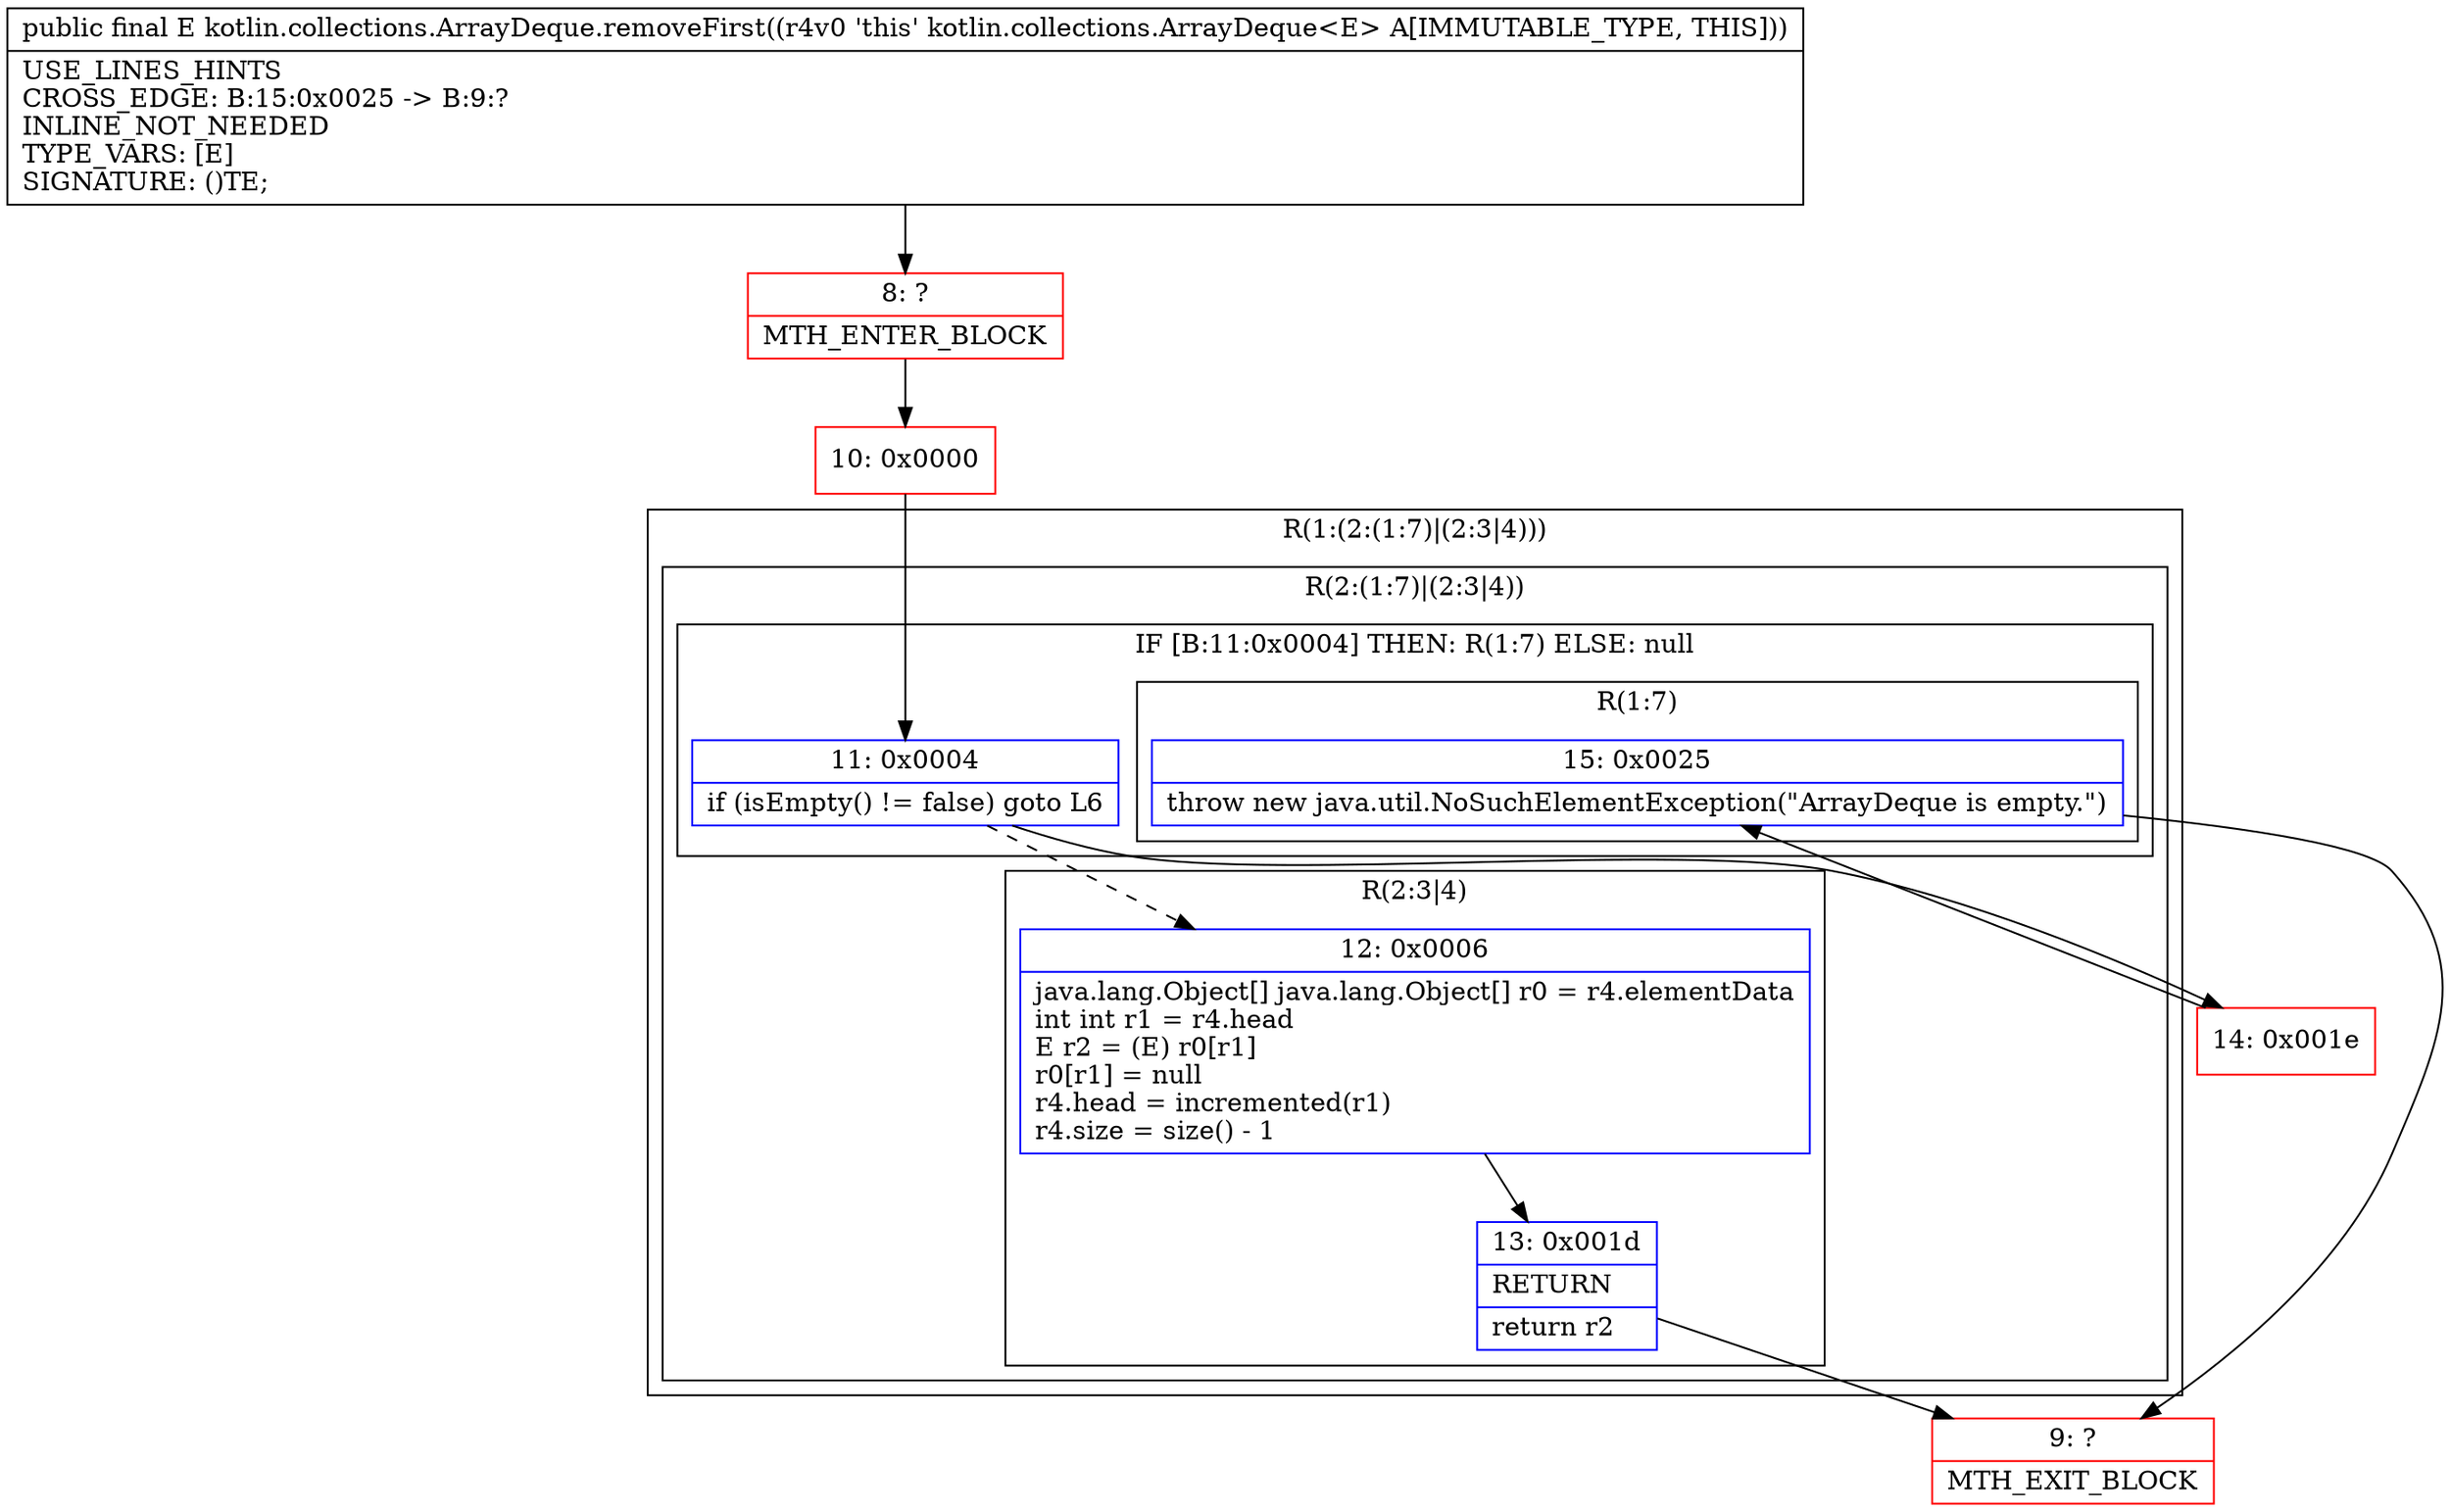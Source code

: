 digraph "CFG forkotlin.collections.ArrayDeque.removeFirst()Ljava\/lang\/Object;" {
subgraph cluster_Region_2040063121 {
label = "R(1:(2:(1:7)|(2:3|4)))";
node [shape=record,color=blue];
subgraph cluster_Region_512894093 {
label = "R(2:(1:7)|(2:3|4))";
node [shape=record,color=blue];
subgraph cluster_IfRegion_302656000 {
label = "IF [B:11:0x0004] THEN: R(1:7) ELSE: null";
node [shape=record,color=blue];
Node_11 [shape=record,label="{11\:\ 0x0004|if (isEmpty() != false) goto L6\l}"];
subgraph cluster_Region_912824733 {
label = "R(1:7)";
node [shape=record,color=blue];
Node_15 [shape=record,label="{15\:\ 0x0025|throw new java.util.NoSuchElementException(\"ArrayDeque is empty.\")\l}"];
}
}
subgraph cluster_Region_591438177 {
label = "R(2:3|4)";
node [shape=record,color=blue];
Node_12 [shape=record,label="{12\:\ 0x0006|java.lang.Object[] java.lang.Object[] r0 = r4.elementData\lint int r1 = r4.head\lE r2 = (E) r0[r1]\lr0[r1] = null\lr4.head = incremented(r1)\lr4.size = size() \- 1\l}"];
Node_13 [shape=record,label="{13\:\ 0x001d|RETURN\l|return r2\l}"];
}
}
}
Node_8 [shape=record,color=red,label="{8\:\ ?|MTH_ENTER_BLOCK\l}"];
Node_10 [shape=record,color=red,label="{10\:\ 0x0000}"];
Node_9 [shape=record,color=red,label="{9\:\ ?|MTH_EXIT_BLOCK\l}"];
Node_14 [shape=record,color=red,label="{14\:\ 0x001e}"];
MethodNode[shape=record,label="{public final E kotlin.collections.ArrayDeque.removeFirst((r4v0 'this' kotlin.collections.ArrayDeque\<E\> A[IMMUTABLE_TYPE, THIS]))  | USE_LINES_HINTS\lCROSS_EDGE: B:15:0x0025 \-\> B:9:?\lINLINE_NOT_NEEDED\lTYPE_VARS: [E]\lSIGNATURE: ()TE;\l}"];
MethodNode -> Node_8;Node_11 -> Node_12[style=dashed];
Node_11 -> Node_14;
Node_15 -> Node_9;
Node_12 -> Node_13;
Node_13 -> Node_9;
Node_8 -> Node_10;
Node_10 -> Node_11;
Node_14 -> Node_15;
}

